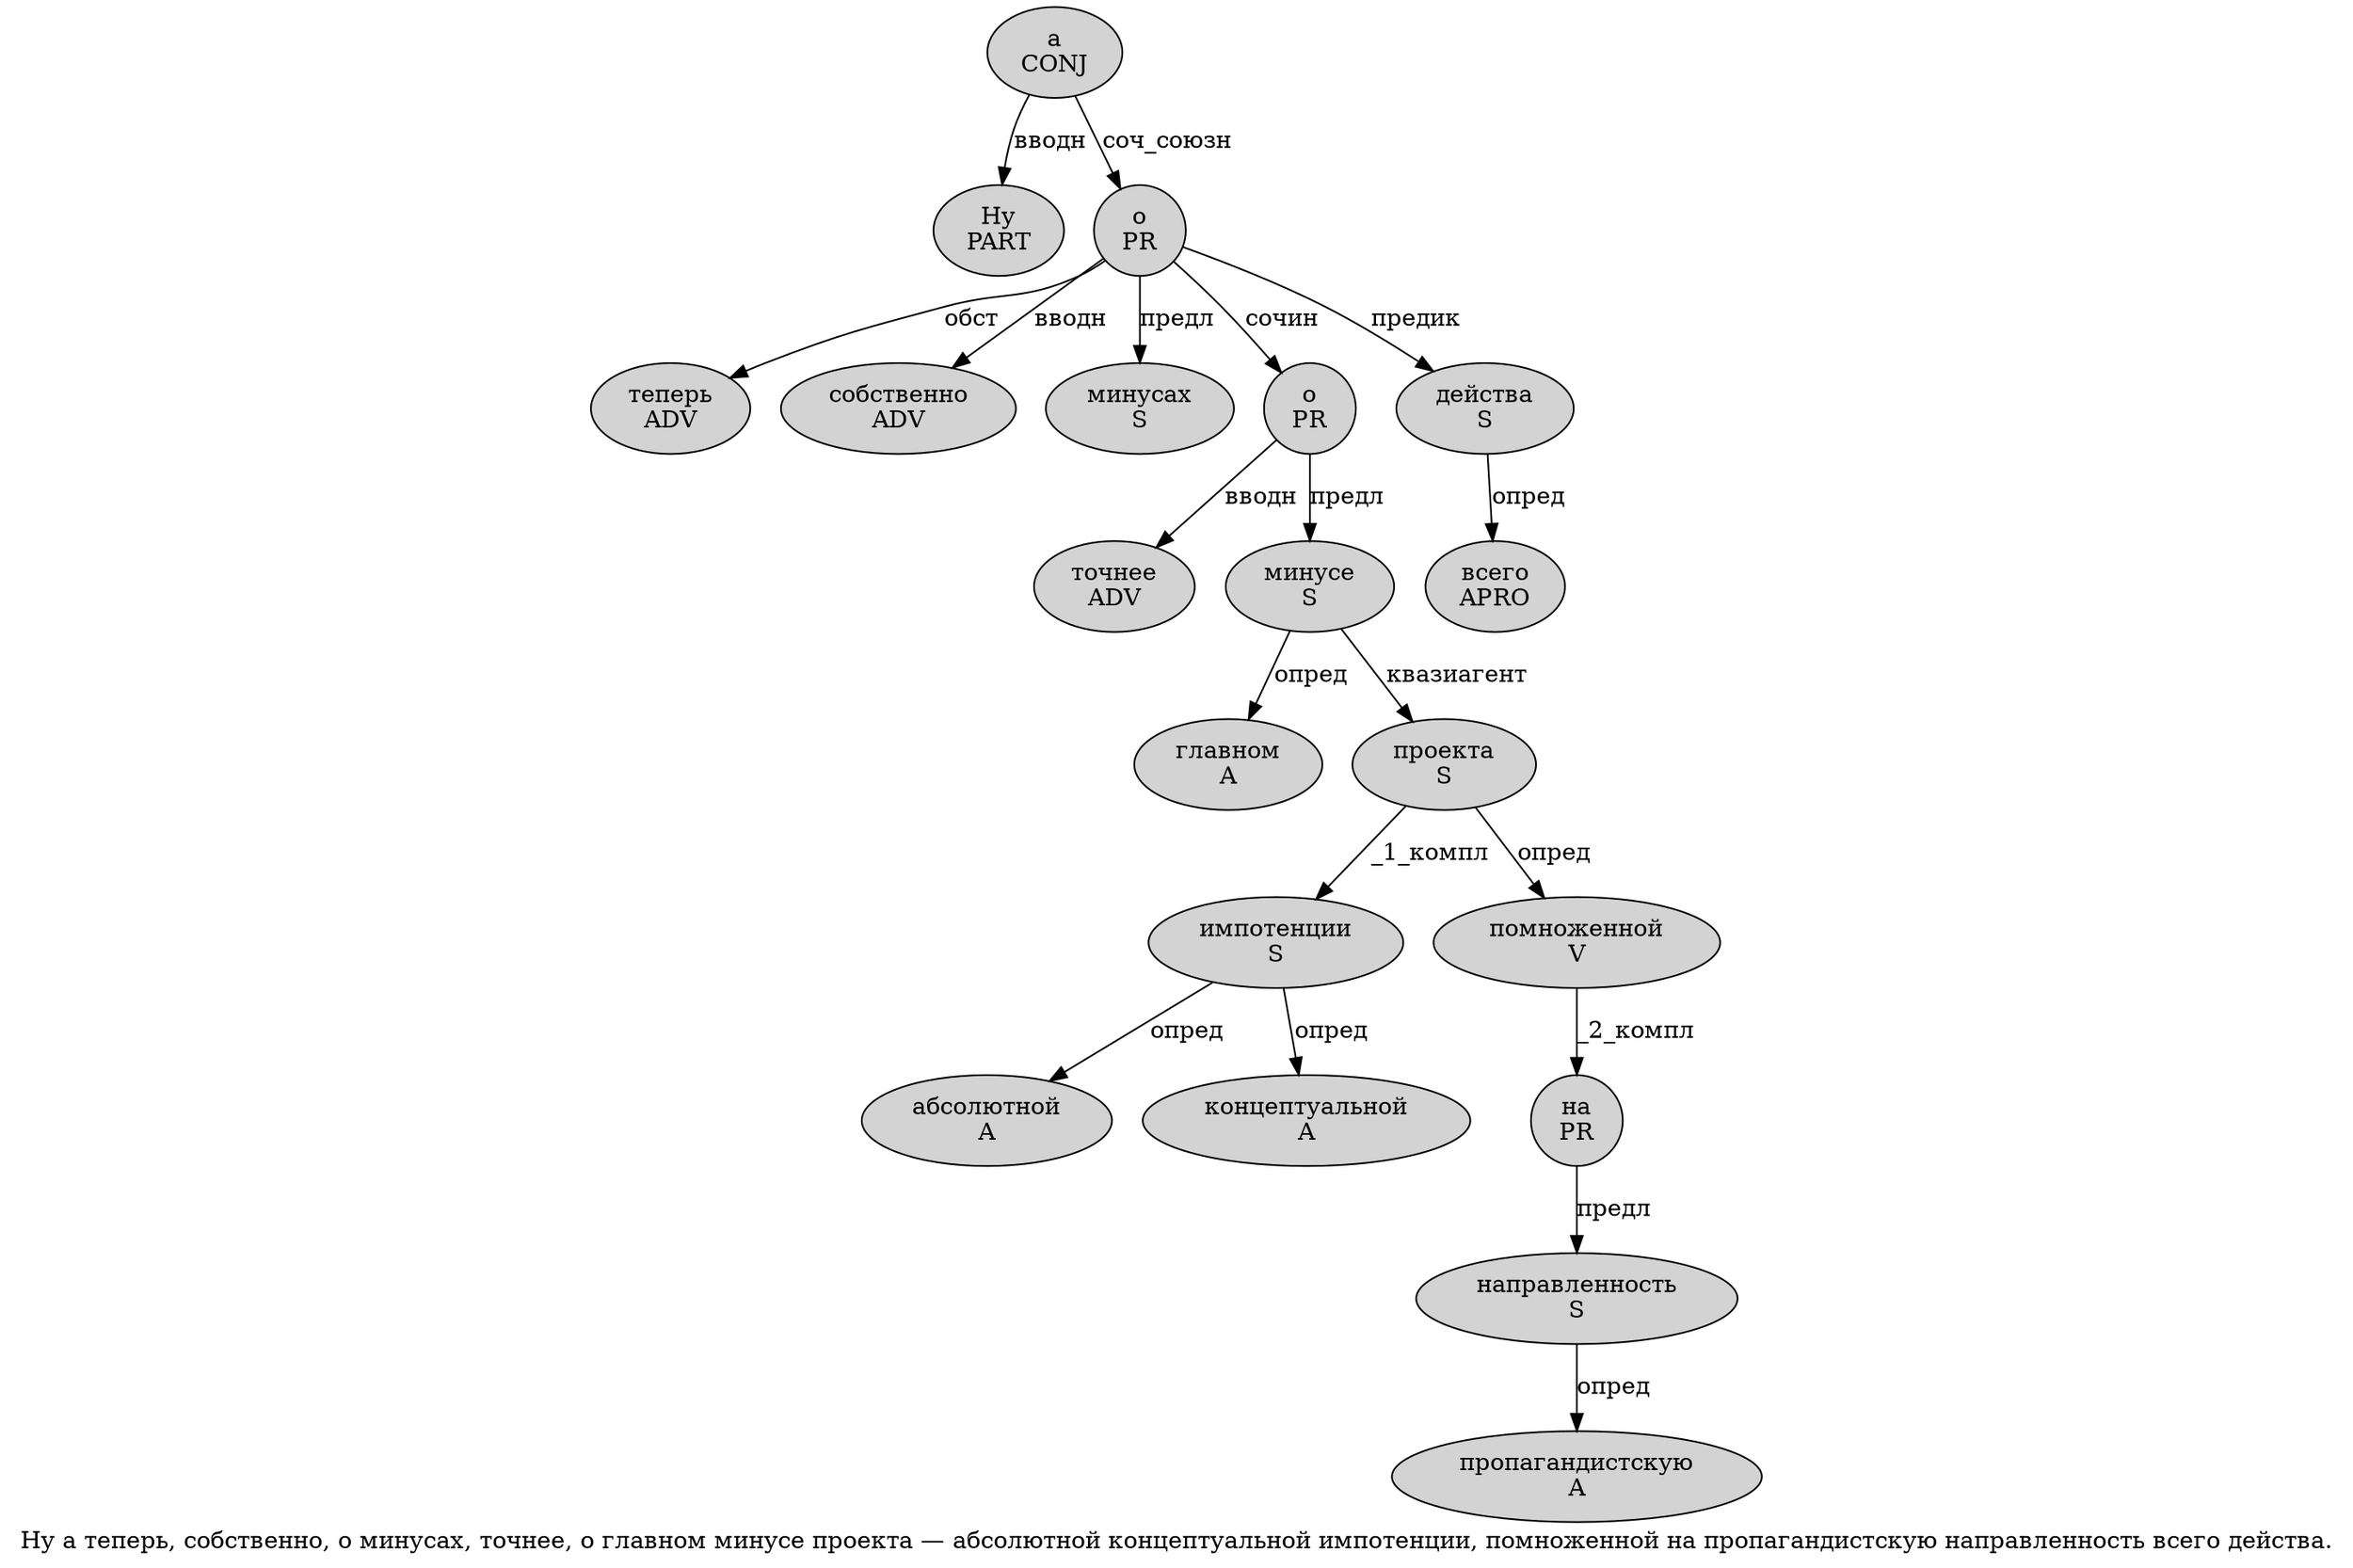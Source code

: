 digraph SENTENCE_3662 {
	graph [label="Ну а теперь, собственно, о минусах, точнее, о главном минусе проекта — абсолютной концептуальной импотенции, помноженной на пропагандистскую направленность всего действа."]
	node [style=filled]
		0 [label="Ну
PART" color="" fillcolor=lightgray penwidth=1 shape=ellipse]
		1 [label="а
CONJ" color="" fillcolor=lightgray penwidth=1 shape=ellipse]
		2 [label="теперь
ADV" color="" fillcolor=lightgray penwidth=1 shape=ellipse]
		4 [label="собственно
ADV" color="" fillcolor=lightgray penwidth=1 shape=ellipse]
		6 [label="о
PR" color="" fillcolor=lightgray penwidth=1 shape=ellipse]
		7 [label="минусах
S" color="" fillcolor=lightgray penwidth=1 shape=ellipse]
		9 [label="точнее
ADV" color="" fillcolor=lightgray penwidth=1 shape=ellipse]
		11 [label="о
PR" color="" fillcolor=lightgray penwidth=1 shape=ellipse]
		12 [label="главном
A" color="" fillcolor=lightgray penwidth=1 shape=ellipse]
		13 [label="минусе
S" color="" fillcolor=lightgray penwidth=1 shape=ellipse]
		14 [label="проекта
S" color="" fillcolor=lightgray penwidth=1 shape=ellipse]
		16 [label="абсолютной
A" color="" fillcolor=lightgray penwidth=1 shape=ellipse]
		17 [label="концептуальной
A" color="" fillcolor=lightgray penwidth=1 shape=ellipse]
		18 [label="импотенции
S" color="" fillcolor=lightgray penwidth=1 shape=ellipse]
		20 [label="помноженной
V" color="" fillcolor=lightgray penwidth=1 shape=ellipse]
		21 [label="на
PR" color="" fillcolor=lightgray penwidth=1 shape=ellipse]
		22 [label="пропагандистскую
A" color="" fillcolor=lightgray penwidth=1 shape=ellipse]
		23 [label="направленность
S" color="" fillcolor=lightgray penwidth=1 shape=ellipse]
		24 [label="всего
APRO" color="" fillcolor=lightgray penwidth=1 shape=ellipse]
		25 [label="действа
S" color="" fillcolor=lightgray penwidth=1 shape=ellipse]
			20 -> 21 [label="_2_компл"]
			1 -> 0 [label="вводн"]
			1 -> 6 [label="соч_союзн"]
			6 -> 2 [label="обст"]
			6 -> 4 [label="вводн"]
			6 -> 7 [label="предл"]
			6 -> 11 [label="сочин"]
			6 -> 25 [label="предик"]
			14 -> 18 [label="_1_компл"]
			14 -> 20 [label="опред"]
			11 -> 9 [label="вводн"]
			11 -> 13 [label="предл"]
			21 -> 23 [label="предл"]
			18 -> 16 [label="опред"]
			18 -> 17 [label="опред"]
			25 -> 24 [label="опред"]
			23 -> 22 [label="опред"]
			13 -> 12 [label="опред"]
			13 -> 14 [label="квазиагент"]
}